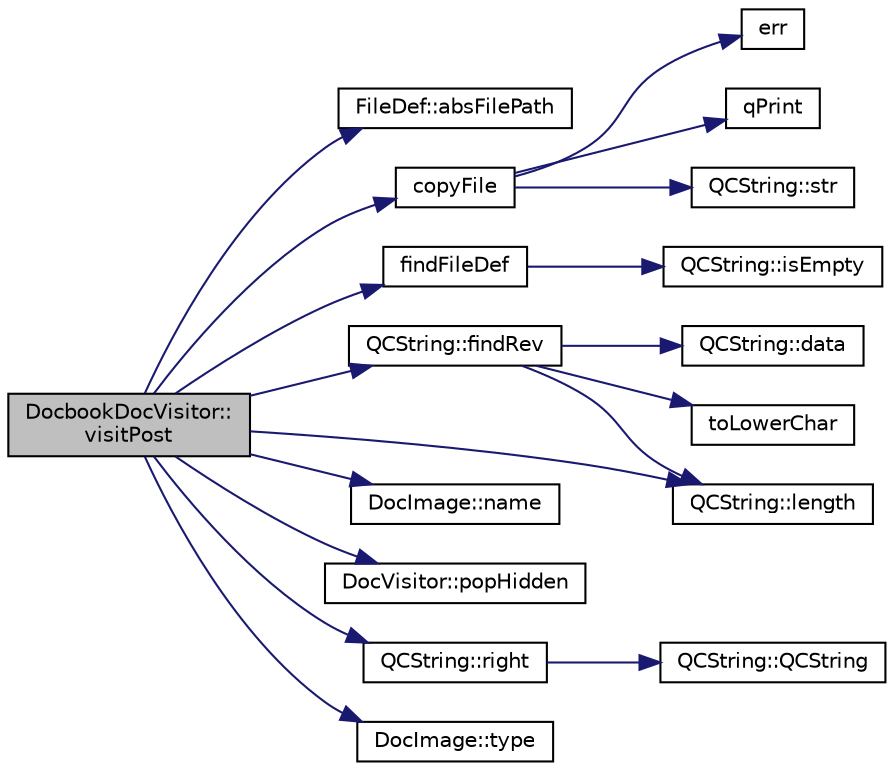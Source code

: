 digraph "DocbookDocVisitor::visitPost"
{
 // LATEX_PDF_SIZE
  edge [fontname="Helvetica",fontsize="10",labelfontname="Helvetica",labelfontsize="10"];
  node [fontname="Helvetica",fontsize="10",shape=record];
  rankdir="LR";
  Node1 [label="DocbookDocVisitor::\lvisitPost",height=0.2,width=0.4,color="black", fillcolor="grey75", style="filled", fontcolor="black",tooltip=" "];
  Node1 -> Node2 [color="midnightblue",fontsize="10",style="solid"];
  Node2 [label="FileDef::absFilePath",height=0.2,width=0.4,color="black", fillcolor="white", style="filled",URL="$classFileDef.html#a800e157b3a9d9d68b3961528e60117d9",tooltip=" "];
  Node1 -> Node3 [color="midnightblue",fontsize="10",style="solid"];
  Node3 [label="copyFile",height=0.2,width=0.4,color="black", fillcolor="white", style="filled",URL="$util_8cpp.html#ad35d4038b3882fdd09976d28f4a043bf",tooltip=" "];
  Node3 -> Node4 [color="midnightblue",fontsize="10",style="solid"];
  Node4 [label="err",height=0.2,width=0.4,color="black", fillcolor="white", style="filled",URL="$message_8cpp.html#aede5746344fdce99647541101eaa7f06",tooltip=" "];
  Node3 -> Node5 [color="midnightblue",fontsize="10",style="solid"];
  Node5 [label="qPrint",height=0.2,width=0.4,color="black", fillcolor="white", style="filled",URL="$qcstring_8h.html#a9851ebb5ae2f65b4d2b1d08421edbfd2",tooltip=" "];
  Node3 -> Node6 [color="midnightblue",fontsize="10",style="solid"];
  Node6 [label="QCString::str",height=0.2,width=0.4,color="black", fillcolor="white", style="filled",URL="$classQCString.html#a9824b07232eea418ab3b3e7dc3178eec",tooltip=" "];
  Node1 -> Node7 [color="midnightblue",fontsize="10",style="solid"];
  Node7 [label="findFileDef",height=0.2,width=0.4,color="black", fillcolor="white", style="filled",URL="$util_8cpp.html#af891990268daeb8713d18d154b84ffdb",tooltip=" "];
  Node7 -> Node8 [color="midnightblue",fontsize="10",style="solid"];
  Node8 [label="QCString::isEmpty",height=0.2,width=0.4,color="black", fillcolor="white", style="filled",URL="$classQCString.html#a621c4090d69ad7d05ef8e5234376c3d8",tooltip=" "];
  Node1 -> Node9 [color="midnightblue",fontsize="10",style="solid"];
  Node9 [label="QCString::findRev",height=0.2,width=0.4,color="black", fillcolor="white", style="filled",URL="$classQCString.html#ab47a6435c16d61d04fb448f1080b4e26",tooltip=" "];
  Node9 -> Node10 [color="midnightblue",fontsize="10",style="solid"];
  Node10 [label="QCString::data",height=0.2,width=0.4,color="black", fillcolor="white", style="filled",URL="$classQCString.html#ac3aa3ac1a1c36d3305eba22a2eb0d098",tooltip=" "];
  Node9 -> Node11 [color="midnightblue",fontsize="10",style="solid"];
  Node11 [label="QCString::length",height=0.2,width=0.4,color="black", fillcolor="white", style="filled",URL="$classQCString.html#ac52596733e9110b778019946d73fb268",tooltip=" "];
  Node9 -> Node12 [color="midnightblue",fontsize="10",style="solid"];
  Node12 [label="toLowerChar",height=0.2,width=0.4,color="black", fillcolor="white", style="filled",URL="$qcstring_8cpp.html#a4e545641f98651d4fb8299b407721f9b",tooltip=" "];
  Node1 -> Node11 [color="midnightblue",fontsize="10",style="solid"];
  Node1 -> Node13 [color="midnightblue",fontsize="10",style="solid"];
  Node13 [label="DocImage::name",height=0.2,width=0.4,color="black", fillcolor="white", style="filled",URL="$classDocImage.html#a0c62b3e12569fac905243b891a62d81a",tooltip=" "];
  Node1 -> Node14 [color="midnightblue",fontsize="10",style="solid"];
  Node14 [label="DocVisitor::popHidden",height=0.2,width=0.4,color="black", fillcolor="white", style="filled",URL="$classDocVisitor.html#afaec23aad7de1e76aab6a441d70c9119",tooltip=" "];
  Node1 -> Node15 [color="midnightblue",fontsize="10",style="solid"];
  Node15 [label="QCString::right",height=0.2,width=0.4,color="black", fillcolor="white", style="filled",URL="$classQCString.html#a8f4aa5417f6a834f28c7148a1fe262d5",tooltip=" "];
  Node15 -> Node16 [color="midnightblue",fontsize="10",style="solid"];
  Node16 [label="QCString::QCString",height=0.2,width=0.4,color="black", fillcolor="white", style="filled",URL="$classQCString.html#ad691e1087cc03e14e00d1147ae0ecab7",tooltip=" "];
  Node1 -> Node17 [color="midnightblue",fontsize="10",style="solid"];
  Node17 [label="DocImage::type",height=0.2,width=0.4,color="black", fillcolor="white", style="filled",URL="$classDocImage.html#a4a7abc635cfbbb0824b1a482b6cb42e9",tooltip=" "];
}
